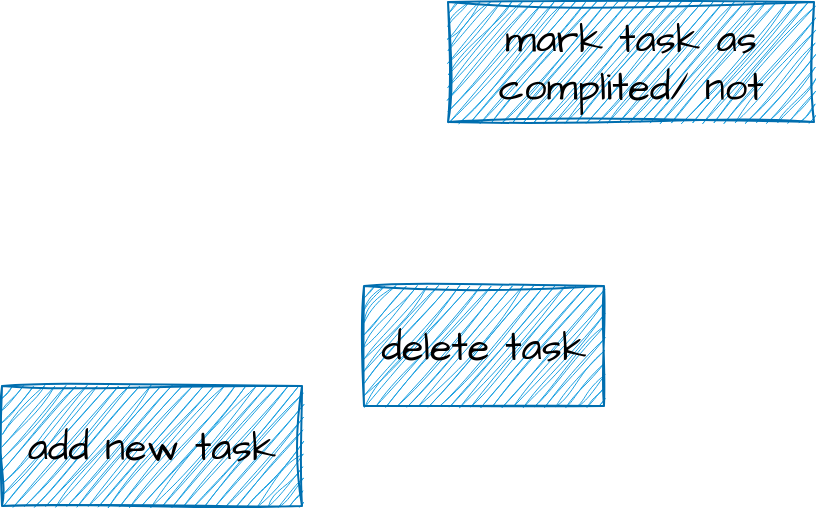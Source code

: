 <mxfile>
    <diagram id="gzu5aeWqApXcFYRcK9gk" name="Page-1">
        <mxGraphModel dx="320" dy="827" grid="0" gridSize="10" guides="1" tooltips="1" connect="1" arrows="1" fold="1" page="1" pageScale="1" pageWidth="850" pageHeight="1100" background="#ffffff" math="0" shadow="0">
            <root>
                <mxCell id="0"/>
                <mxCell id="1" parent="0"/>
                <mxCell id="3" value="&lt;font color=&quot;#000000&quot;&gt;mark task as complited/ not&lt;/font&gt;" style="whiteSpace=wrap;html=1;sketch=1;hachureGap=4;jiggle=2;curveFitting=1;fontFamily=Architects Daughter;fontSource=https%3A%2F%2Ffonts.googleapis.com%2Fcss%3Ffamily%3DArchitects%2BDaughter;fontSize=20;fillColor=#1ba1e2;fontColor=#ffffff;strokeColor=#006EAF;" parent="1" vertex="1">
                    <mxGeometry x="352" y="26" width="183" height="60" as="geometry"/>
                </mxCell>
                <mxCell id="4" value="&lt;font color=&quot;#000000&quot;&gt;delete task&lt;/font&gt;" style="whiteSpace=wrap;html=1;sketch=1;hachureGap=4;jiggle=2;curveFitting=1;fontFamily=Architects Daughter;fontSource=https%3A%2F%2Ffonts.googleapis.com%2Fcss%3Ffamily%3DArchitects%2BDaughter;fontSize=20;fontColor=#ffffff;fillColor=#1ba1e2;strokeColor=#006EAF;" parent="1" vertex="1">
                    <mxGeometry x="310" y="168" width="120" height="60" as="geometry"/>
                </mxCell>
                <mxCell id="5" value="add new task" style="whiteSpace=wrap;html=1;sketch=1;hachureGap=4;jiggle=2;curveFitting=1;fontFamily=Architects Daughter;fontSource=https%3A%2F%2Ffonts.googleapis.com%2Fcss%3Ffamily%3DArchitects%2BDaughter;fontSize=20;fontColor=#000000;fillColor=#1ba1e2;strokeColor=#006EAF;" parent="1" vertex="1">
                    <mxGeometry x="129" y="218" width="150" height="60" as="geometry"/>
                </mxCell>
            </root>
        </mxGraphModel>
    </diagram>
</mxfile>